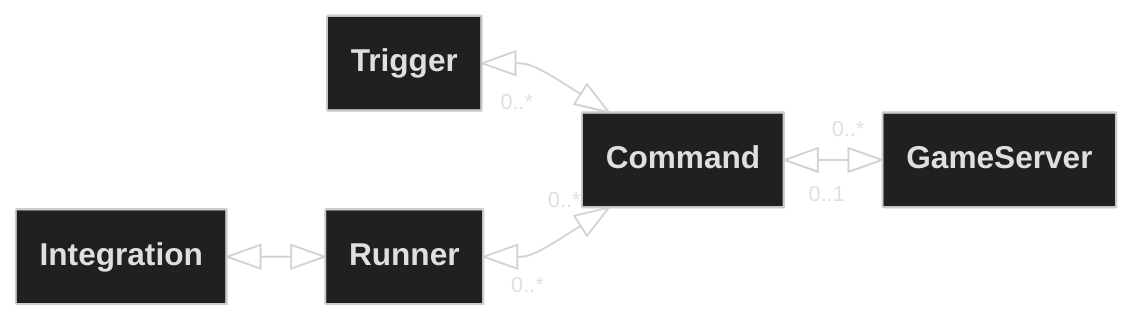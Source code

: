 ---
config:
    theme: dark
    class:
        hideEmptyMembersBox: true
        nodeSpacing: 200
        rankSpacing: 200
        useMaxWidth: true

---
classDiagram
    direction RL
    GameServer "0..*" <|--|> "0..1" Command
    Command <|--|> "0..*" Trigger
    Command "0..*" <|--|> "0..*" Runner
    Runner  <|--|> Integration

    class GameServer{

    }
    class Command{

    }
    class Trigger{

    }
    class Runner{

    }
    class Integration{

    }